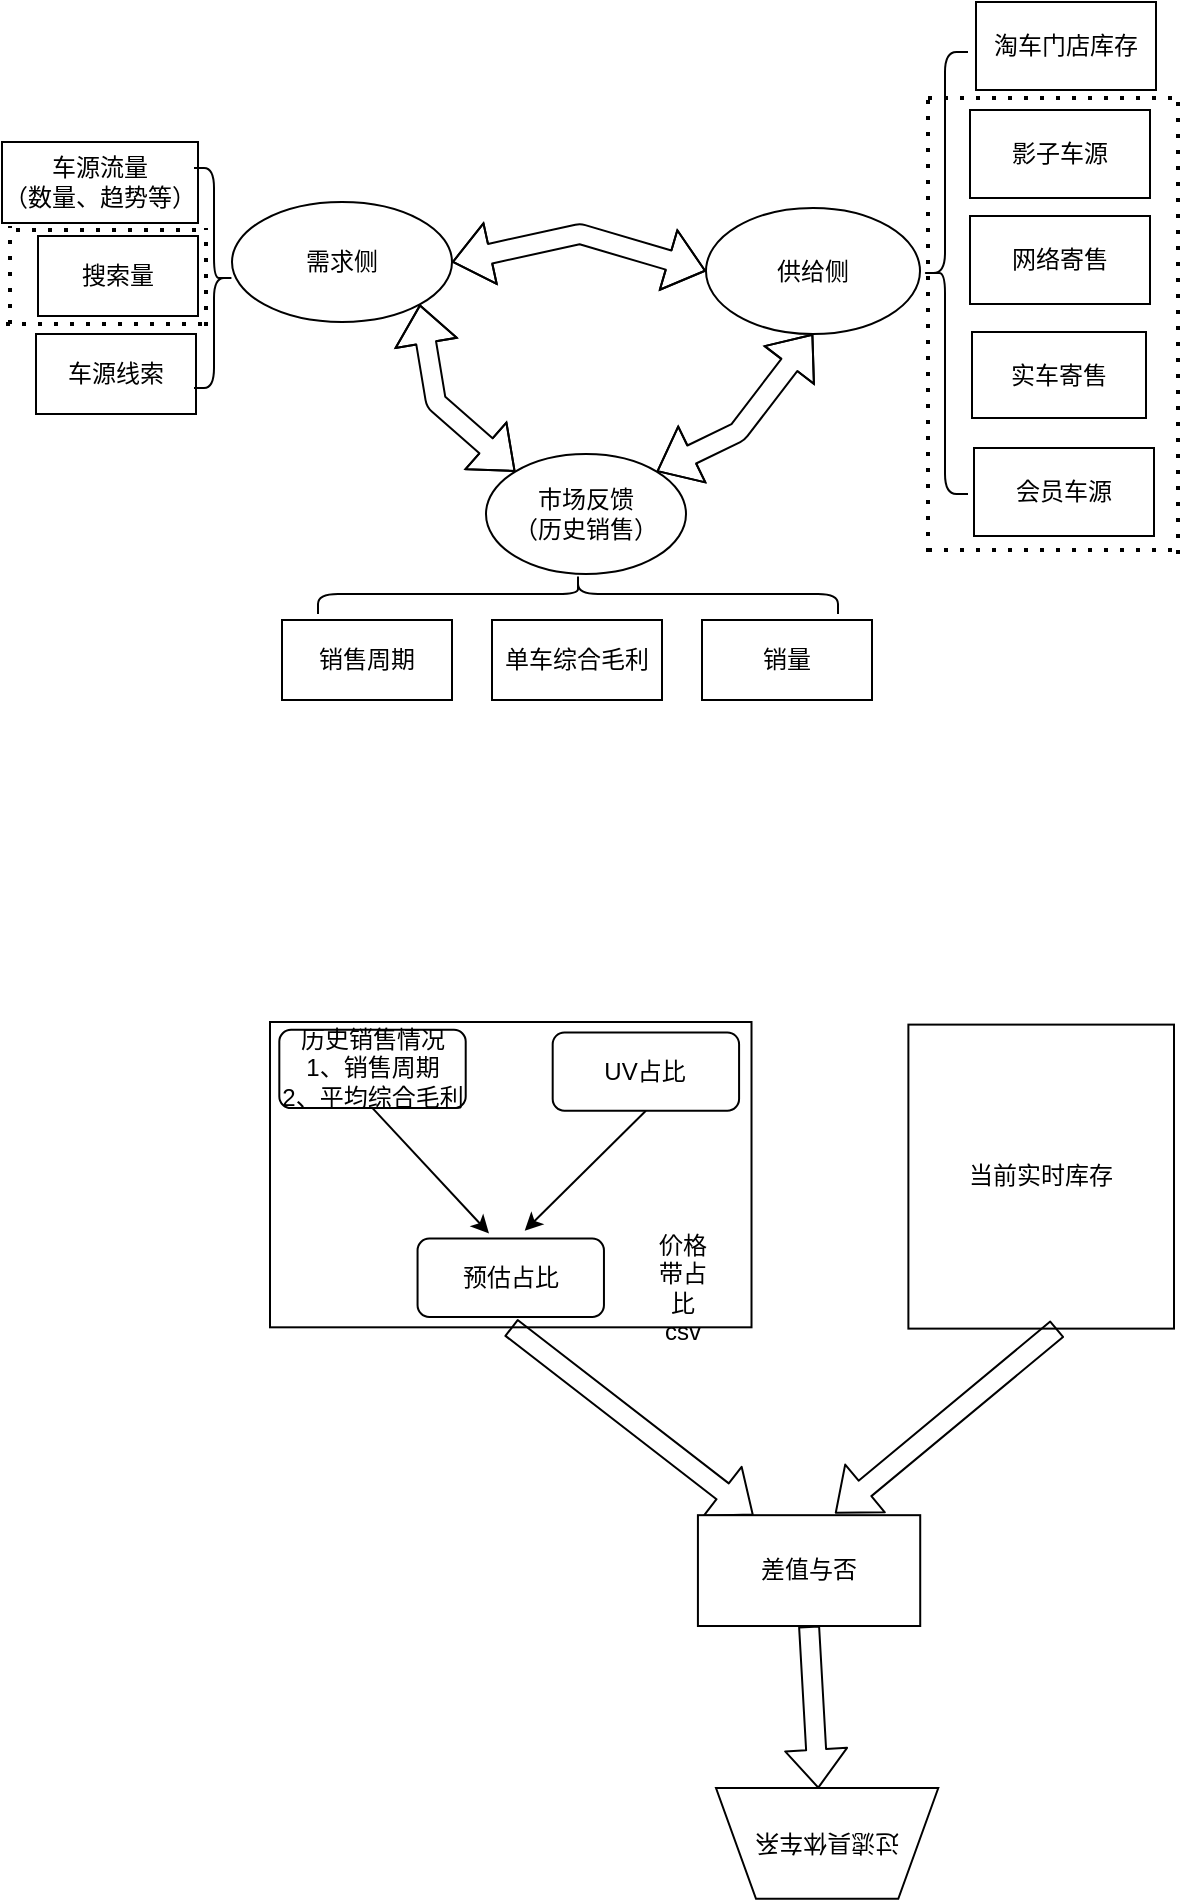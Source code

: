 <mxfile version="14.1.8" type="github">
  <diagram id="h2JnVIzkqxwsIQfDxEsc" name="Page-1">
    <mxGraphModel dx="1046" dy="434" grid="0" gridSize="10" guides="0" tooltips="1" connect="1" arrows="1" fold="1" page="1" pageScale="2" pageWidth="827" pageHeight="1169" math="0" shadow="0">
      <root>
        <mxCell id="0" />
        <mxCell id="1" parent="0" />
        <mxCell id="4rzljkEA9-k4ee4jPkZl-1" value="需求侧" style="ellipse;whiteSpace=wrap;html=1;" parent="1" vertex="1">
          <mxGeometry x="324" y="259" width="110" height="60" as="geometry" />
        </mxCell>
        <mxCell id="4rzljkEA9-k4ee4jPkZl-2" value="市场反馈&lt;br&gt;（历史销售）" style="ellipse;whiteSpace=wrap;html=1;" parent="1" vertex="1">
          <mxGeometry x="451" y="385" width="100" height="60" as="geometry" />
        </mxCell>
        <mxCell id="4rzljkEA9-k4ee4jPkZl-3" value="车源线索" style="rounded=0;whiteSpace=wrap;html=1;" parent="1" vertex="1">
          <mxGeometry x="226" y="325" width="80" height="40" as="geometry" />
        </mxCell>
        <mxCell id="4rzljkEA9-k4ee4jPkZl-4" value="车源流量&lt;br&gt;（数量、趋势等）" style="rounded=0;whiteSpace=wrap;html=1;" parent="1" vertex="1">
          <mxGeometry x="209" y="229" width="98" height="40.5" as="geometry" />
        </mxCell>
        <mxCell id="4rzljkEA9-k4ee4jPkZl-9" value="销量" style="rounded=0;whiteSpace=wrap;html=1;" parent="1" vertex="1">
          <mxGeometry x="559" y="468" width="85" height="40" as="geometry" />
        </mxCell>
        <mxCell id="4rzljkEA9-k4ee4jPkZl-10" value="单车综合毛利" style="rounded=0;whiteSpace=wrap;html=1;" parent="1" vertex="1">
          <mxGeometry x="454" y="468" width="85" height="40" as="geometry" />
        </mxCell>
        <mxCell id="4rzljkEA9-k4ee4jPkZl-11" value="销售周期" style="rounded=0;whiteSpace=wrap;html=1;" parent="1" vertex="1">
          <mxGeometry x="349" y="468" width="85" height="40" as="geometry" />
        </mxCell>
        <mxCell id="DKgyzTSYNXg1ywMiP4eZ-1" value="供给侧" style="ellipse;whiteSpace=wrap;html=1;" parent="1" vertex="1">
          <mxGeometry x="561" y="262" width="107" height="63" as="geometry" />
        </mxCell>
        <mxCell id="DKgyzTSYNXg1ywMiP4eZ-2" value="淘车门店库存" style="rounded=0;whiteSpace=wrap;html=1;" parent="1" vertex="1">
          <mxGeometry x="696" y="159" width="90" height="44" as="geometry" />
        </mxCell>
        <mxCell id="DKgyzTSYNXg1ywMiP4eZ-3" value="会员车源" style="rounded=0;whiteSpace=wrap;html=1;" parent="1" vertex="1">
          <mxGeometry x="695" y="382" width="90" height="44" as="geometry" />
        </mxCell>
        <mxCell id="DKgyzTSYNXg1ywMiP4eZ-4" value="影子车源" style="rounded=0;whiteSpace=wrap;html=1;" parent="1" vertex="1">
          <mxGeometry x="693" y="213" width="90" height="44" as="geometry" />
        </mxCell>
        <mxCell id="DKgyzTSYNXg1ywMiP4eZ-8" value="网络寄售" style="rounded=0;whiteSpace=wrap;html=1;" parent="1" vertex="1">
          <mxGeometry x="693" y="266" width="90" height="44" as="geometry" />
        </mxCell>
        <mxCell id="DKgyzTSYNXg1ywMiP4eZ-18" value="实车寄售" style="rounded=0;whiteSpace=wrap;html=1;" parent="1" vertex="1">
          <mxGeometry x="694" y="324" width="87" height="43" as="geometry" />
        </mxCell>
        <mxCell id="DKgyzTSYNXg1ywMiP4eZ-25" value="" style="shape=flexArrow;endArrow=classic;startArrow=classic;html=1;entryX=0;entryY=0.5;entryDx=0;entryDy=0;exitX=1;exitY=0.5;exitDx=0;exitDy=0;" parent="1" source="4rzljkEA9-k4ee4jPkZl-1" target="DKgyzTSYNXg1ywMiP4eZ-1" edge="1">
          <mxGeometry width="50" height="50" relative="1" as="geometry">
            <mxPoint x="399" y="286" as="sourcePoint" />
            <mxPoint x="476.5" y="242" as="targetPoint" />
            <Array as="points">
              <mxPoint x="498" y="275" />
            </Array>
          </mxGeometry>
        </mxCell>
        <mxCell id="DKgyzTSYNXg1ywMiP4eZ-28" value="" style="shape=flexArrow;endArrow=classic;startArrow=classic;html=1;entryX=0;entryY=0;entryDx=0;entryDy=0;exitX=1;exitY=1;exitDx=0;exitDy=0;" parent="1" source="4rzljkEA9-k4ee4jPkZl-1" target="4rzljkEA9-k4ee4jPkZl-2" edge="1">
          <mxGeometry width="50" height="50" relative="1" as="geometry">
            <mxPoint x="444" y="299" as="sourcePoint" />
            <mxPoint x="571" y="301" as="targetPoint" />
            <Array as="points">
              <mxPoint x="426" y="359" />
            </Array>
          </mxGeometry>
        </mxCell>
        <mxCell id="DKgyzTSYNXg1ywMiP4eZ-29" value="" style="shape=flexArrow;endArrow=classic;startArrow=classic;html=1;entryX=0.5;entryY=1;entryDx=0;entryDy=0;exitX=1;exitY=0;exitDx=0;exitDy=0;" parent="1" source="4rzljkEA9-k4ee4jPkZl-2" target="DKgyzTSYNXg1ywMiP4eZ-1" edge="1">
          <mxGeometry width="50" height="50" relative="1" as="geometry">
            <mxPoint x="454" y="309" as="sourcePoint" />
            <mxPoint x="581" y="311" as="targetPoint" />
            <Array as="points">
              <mxPoint x="577" y="374" />
            </Array>
          </mxGeometry>
        </mxCell>
        <mxCell id="DKgyzTSYNXg1ywMiP4eZ-30" value="" style="shape=curlyBracket;whiteSpace=wrap;html=1;rounded=1;rotation=90;" parent="1" vertex="1">
          <mxGeometry x="487" y="325" width="20" height="260" as="geometry" />
        </mxCell>
        <mxCell id="DKgyzTSYNXg1ywMiP4eZ-31" value="" style="shape=curlyBracket;whiteSpace=wrap;html=1;rounded=1;" parent="1" vertex="1">
          <mxGeometry x="669" y="184" width="23" height="221" as="geometry" />
        </mxCell>
        <mxCell id="DKgyzTSYNXg1ywMiP4eZ-32" value="" style="shape=curlyBracket;whiteSpace=wrap;html=1;rounded=1;rotation=-180;" parent="1" vertex="1">
          <mxGeometry x="305" y="242" width="20" height="110" as="geometry" />
        </mxCell>
        <mxCell id="qvE1DPQwKhjnJPEe9cQu-2" value="" style="endArrow=none;dashed=1;html=1;dashPattern=1 3;strokeWidth=2;" parent="1" edge="1">
          <mxGeometry width="50" height="50" relative="1" as="geometry">
            <mxPoint x="672" y="434" as="sourcePoint" />
            <mxPoint x="672" y="205" as="targetPoint" />
          </mxGeometry>
        </mxCell>
        <mxCell id="qvE1DPQwKhjnJPEe9cQu-3" value="" style="endArrow=none;dashed=1;html=1;dashPattern=1 3;strokeWidth=2;" parent="1" edge="1">
          <mxGeometry width="50" height="50" relative="1" as="geometry">
            <mxPoint x="672" y="433" as="sourcePoint" />
            <mxPoint x="797" y="433" as="targetPoint" />
          </mxGeometry>
        </mxCell>
        <mxCell id="qvE1DPQwKhjnJPEe9cQu-4" value="" style="endArrow=none;dashed=1;html=1;dashPattern=1 3;strokeWidth=2;" parent="1" edge="1">
          <mxGeometry width="50" height="50" relative="1" as="geometry">
            <mxPoint x="797" y="435" as="sourcePoint" />
            <mxPoint x="797" y="206" as="targetPoint" />
          </mxGeometry>
        </mxCell>
        <mxCell id="qvE1DPQwKhjnJPEe9cQu-6" value="" style="endArrow=none;dashed=1;html=1;dashPattern=1 3;strokeWidth=2;" parent="1" edge="1">
          <mxGeometry width="50" height="50" relative="1" as="geometry">
            <mxPoint x="672" y="207" as="sourcePoint" />
            <mxPoint x="797" y="207" as="targetPoint" />
          </mxGeometry>
        </mxCell>
        <mxCell id="YF1DhfX-Kx2zVQ6WggtQ-1" value="搜索量" style="rounded=0;whiteSpace=wrap;html=1;" parent="1" vertex="1">
          <mxGeometry x="227" y="276" width="80" height="40" as="geometry" />
        </mxCell>
        <mxCell id="YF1DhfX-Kx2zVQ6WggtQ-2" value="" style="endArrow=none;dashed=1;html=1;dashPattern=1 3;strokeWidth=2;" parent="1" edge="1">
          <mxGeometry width="50" height="50" relative="1" as="geometry">
            <mxPoint x="213" y="320" as="sourcePoint" />
            <mxPoint x="213" y="271" as="targetPoint" />
          </mxGeometry>
        </mxCell>
        <mxCell id="YF1DhfX-Kx2zVQ6WggtQ-3" value="" style="endArrow=none;dashed=1;html=1;dashPattern=1 3;strokeWidth=2;" parent="1" edge="1">
          <mxGeometry width="50" height="50" relative="1" as="geometry">
            <mxPoint x="216" y="273" as="sourcePoint" />
            <mxPoint x="312" y="273" as="targetPoint" />
          </mxGeometry>
        </mxCell>
        <mxCell id="YF1DhfX-Kx2zVQ6WggtQ-4" value="" style="endArrow=none;dashed=1;html=1;dashPattern=1 3;strokeWidth=2;" parent="1" edge="1">
          <mxGeometry width="50" height="50" relative="1" as="geometry">
            <mxPoint x="309" y="320" as="sourcePoint" />
            <mxPoint x="211" y="320" as="targetPoint" />
          </mxGeometry>
        </mxCell>
        <mxCell id="YF1DhfX-Kx2zVQ6WggtQ-5" value="" style="endArrow=none;dashed=1;html=1;dashPattern=1 3;strokeWidth=2;" parent="1" edge="1">
          <mxGeometry width="50" height="50" relative="1" as="geometry">
            <mxPoint x="311" y="321" as="sourcePoint" />
            <mxPoint x="311" y="272" as="targetPoint" />
          </mxGeometry>
        </mxCell>
        <mxCell id="kHVffpVzSkyTYF5VaRNM-18" value="" style="group" vertex="1" connectable="0" parent="1">
          <mxGeometry x="343" y="669" width="452" height="435" as="geometry" />
        </mxCell>
        <mxCell id="kHVffpVzSkyTYF5VaRNM-12" value="" style="group" vertex="1" connectable="0" parent="kHVffpVzSkyTYF5VaRNM-18">
          <mxGeometry width="452" height="153.312" as="geometry" />
        </mxCell>
        <mxCell id="kHVffpVzSkyTYF5VaRNM-7" value="" style="rounded=0;whiteSpace=wrap;html=1;" vertex="1" parent="kHVffpVzSkyTYF5VaRNM-12">
          <mxGeometry width="240.756" height="152.66" as="geometry" />
        </mxCell>
        <mxCell id="kHVffpVzSkyTYF5VaRNM-1" value="历史销售情况&lt;br&gt;1、销售周期&lt;br&gt;2、平均综合毛利" style="rounded=1;whiteSpace=wrap;html=1;" vertex="1" parent="kHVffpVzSkyTYF5VaRNM-12">
          <mxGeometry x="4.66" y="3.914" width="93.196" height="39.144" as="geometry" />
        </mxCell>
        <mxCell id="kHVffpVzSkyTYF5VaRNM-2" value="UV占比&lt;br&gt;" style="rounded=1;whiteSpace=wrap;html=1;" vertex="1" parent="kHVffpVzSkyTYF5VaRNM-12">
          <mxGeometry x="141.347" y="5.219" width="93.196" height="39.144" as="geometry" />
        </mxCell>
        <mxCell id="kHVffpVzSkyTYF5VaRNM-3" value="" style="endArrow=classic;html=1;exitX=0.5;exitY=1;exitDx=0;exitDy=0;" edge="1" parent="kHVffpVzSkyTYF5VaRNM-12" source="kHVffpVzSkyTYF5VaRNM-1">
          <mxGeometry width="50" height="50" relative="1" as="geometry">
            <mxPoint x="52.811" y="103.73" as="sourcePoint" />
            <mxPoint x="109.505" y="105.687" as="targetPoint" />
          </mxGeometry>
        </mxCell>
        <mxCell id="kHVffpVzSkyTYF5VaRNM-4" value="" style="endArrow=classic;html=1;exitX=0.5;exitY=1;exitDx=0;exitDy=0;" edge="1" parent="kHVffpVzSkyTYF5VaRNM-12" source="kHVffpVzSkyTYF5VaRNM-2">
          <mxGeometry width="50" height="50" relative="1" as="geometry">
            <mxPoint x="60.577" y="110.254" as="sourcePoint" />
            <mxPoint x="127.368" y="104.383" as="targetPoint" />
          </mxGeometry>
        </mxCell>
        <mxCell id="kHVffpVzSkyTYF5VaRNM-5" value="预估占比" style="rounded=1;whiteSpace=wrap;html=1;" vertex="1" parent="kHVffpVzSkyTYF5VaRNM-12">
          <mxGeometry x="73.78" y="108.297" width="93.196" height="39.144" as="geometry" />
        </mxCell>
        <mxCell id="kHVffpVzSkyTYF5VaRNM-8" value="价格带占比csv" style="text;html=1;strokeColor=none;fillColor=none;align=center;verticalAlign=middle;whiteSpace=wrap;rounded=0;" vertex="1" parent="kHVffpVzSkyTYF5VaRNM-12">
          <mxGeometry x="191.052" y="126.564" width="31.065" height="13.048" as="geometry" />
        </mxCell>
        <mxCell id="kHVffpVzSkyTYF5VaRNM-9" value="当前实时库存" style="rounded=0;whiteSpace=wrap;html=1;" vertex="1" parent="kHVffpVzSkyTYF5VaRNM-12">
          <mxGeometry x="319.196" y="1.305" width="132.804" height="152.007" as="geometry" />
        </mxCell>
        <mxCell id="kHVffpVzSkyTYF5VaRNM-13" value="" style="shape=flexArrow;endArrow=classic;html=1;exitX=0.5;exitY=1;exitDx=0;exitDy=0;entryX=0.25;entryY=0;entryDx=0;entryDy=0;" edge="1" parent="kHVffpVzSkyTYF5VaRNM-18" source="kHVffpVzSkyTYF5VaRNM-7" target="kHVffpVzSkyTYF5VaRNM-15">
          <mxGeometry width="50" height="50" relative="1" as="geometry">
            <mxPoint x="92.623" y="253.981" as="sourcePoint" />
            <mxPoint x="258.418" y="241.975" as="targetPoint" />
          </mxGeometry>
        </mxCell>
        <mxCell id="kHVffpVzSkyTYF5VaRNM-14" value="" style="shape=flexArrow;endArrow=classic;html=1;exitX=0.561;exitY=1;exitDx=0;exitDy=0;exitPerimeter=0;" edge="1" parent="kHVffpVzSkyTYF5VaRNM-18" source="kHVffpVzSkyTYF5VaRNM-9">
          <mxGeometry width="50" height="50" relative="1" as="geometry">
            <mxPoint x="316.77" y="274.299" as="sourcePoint" />
            <mxPoint x="282.5" y="245.669" as="targetPoint" />
          </mxGeometry>
        </mxCell>
        <mxCell id="kHVffpVzSkyTYF5VaRNM-15" value="差值与否" style="rounded=0;whiteSpace=wrap;html=1;" vertex="1" parent="kHVffpVzSkyTYF5VaRNM-18">
          <mxGeometry x="213.959" y="246.592" width="111.148" height="55.414" as="geometry" />
        </mxCell>
        <mxCell id="kHVffpVzSkyTYF5VaRNM-16" value="" style="shape=flexArrow;endArrow=classic;html=1;exitX=0.5;exitY=1;exitDx=0;exitDy=0;" edge="1" parent="kHVffpVzSkyTYF5VaRNM-18" source="kHVffpVzSkyTYF5VaRNM-15">
          <mxGeometry width="50" height="50" relative="1" as="geometry">
            <mxPoint x="255.639" y="417.452" as="sourcePoint" />
            <mxPoint x="274.164" y="383.28" as="targetPoint" />
          </mxGeometry>
        </mxCell>
        <mxCell id="kHVffpVzSkyTYF5VaRNM-17" value="过滤具体车系" style="shape=trapezoid;perimeter=trapezoidPerimeter;whiteSpace=wrap;html=1;fixedSize=1;rotation=-180;" vertex="1" parent="kHVffpVzSkyTYF5VaRNM-18">
          <mxGeometry x="223.003" y="382.996" width="111.148" height="55.414" as="geometry" />
        </mxCell>
      </root>
    </mxGraphModel>
  </diagram>
</mxfile>
